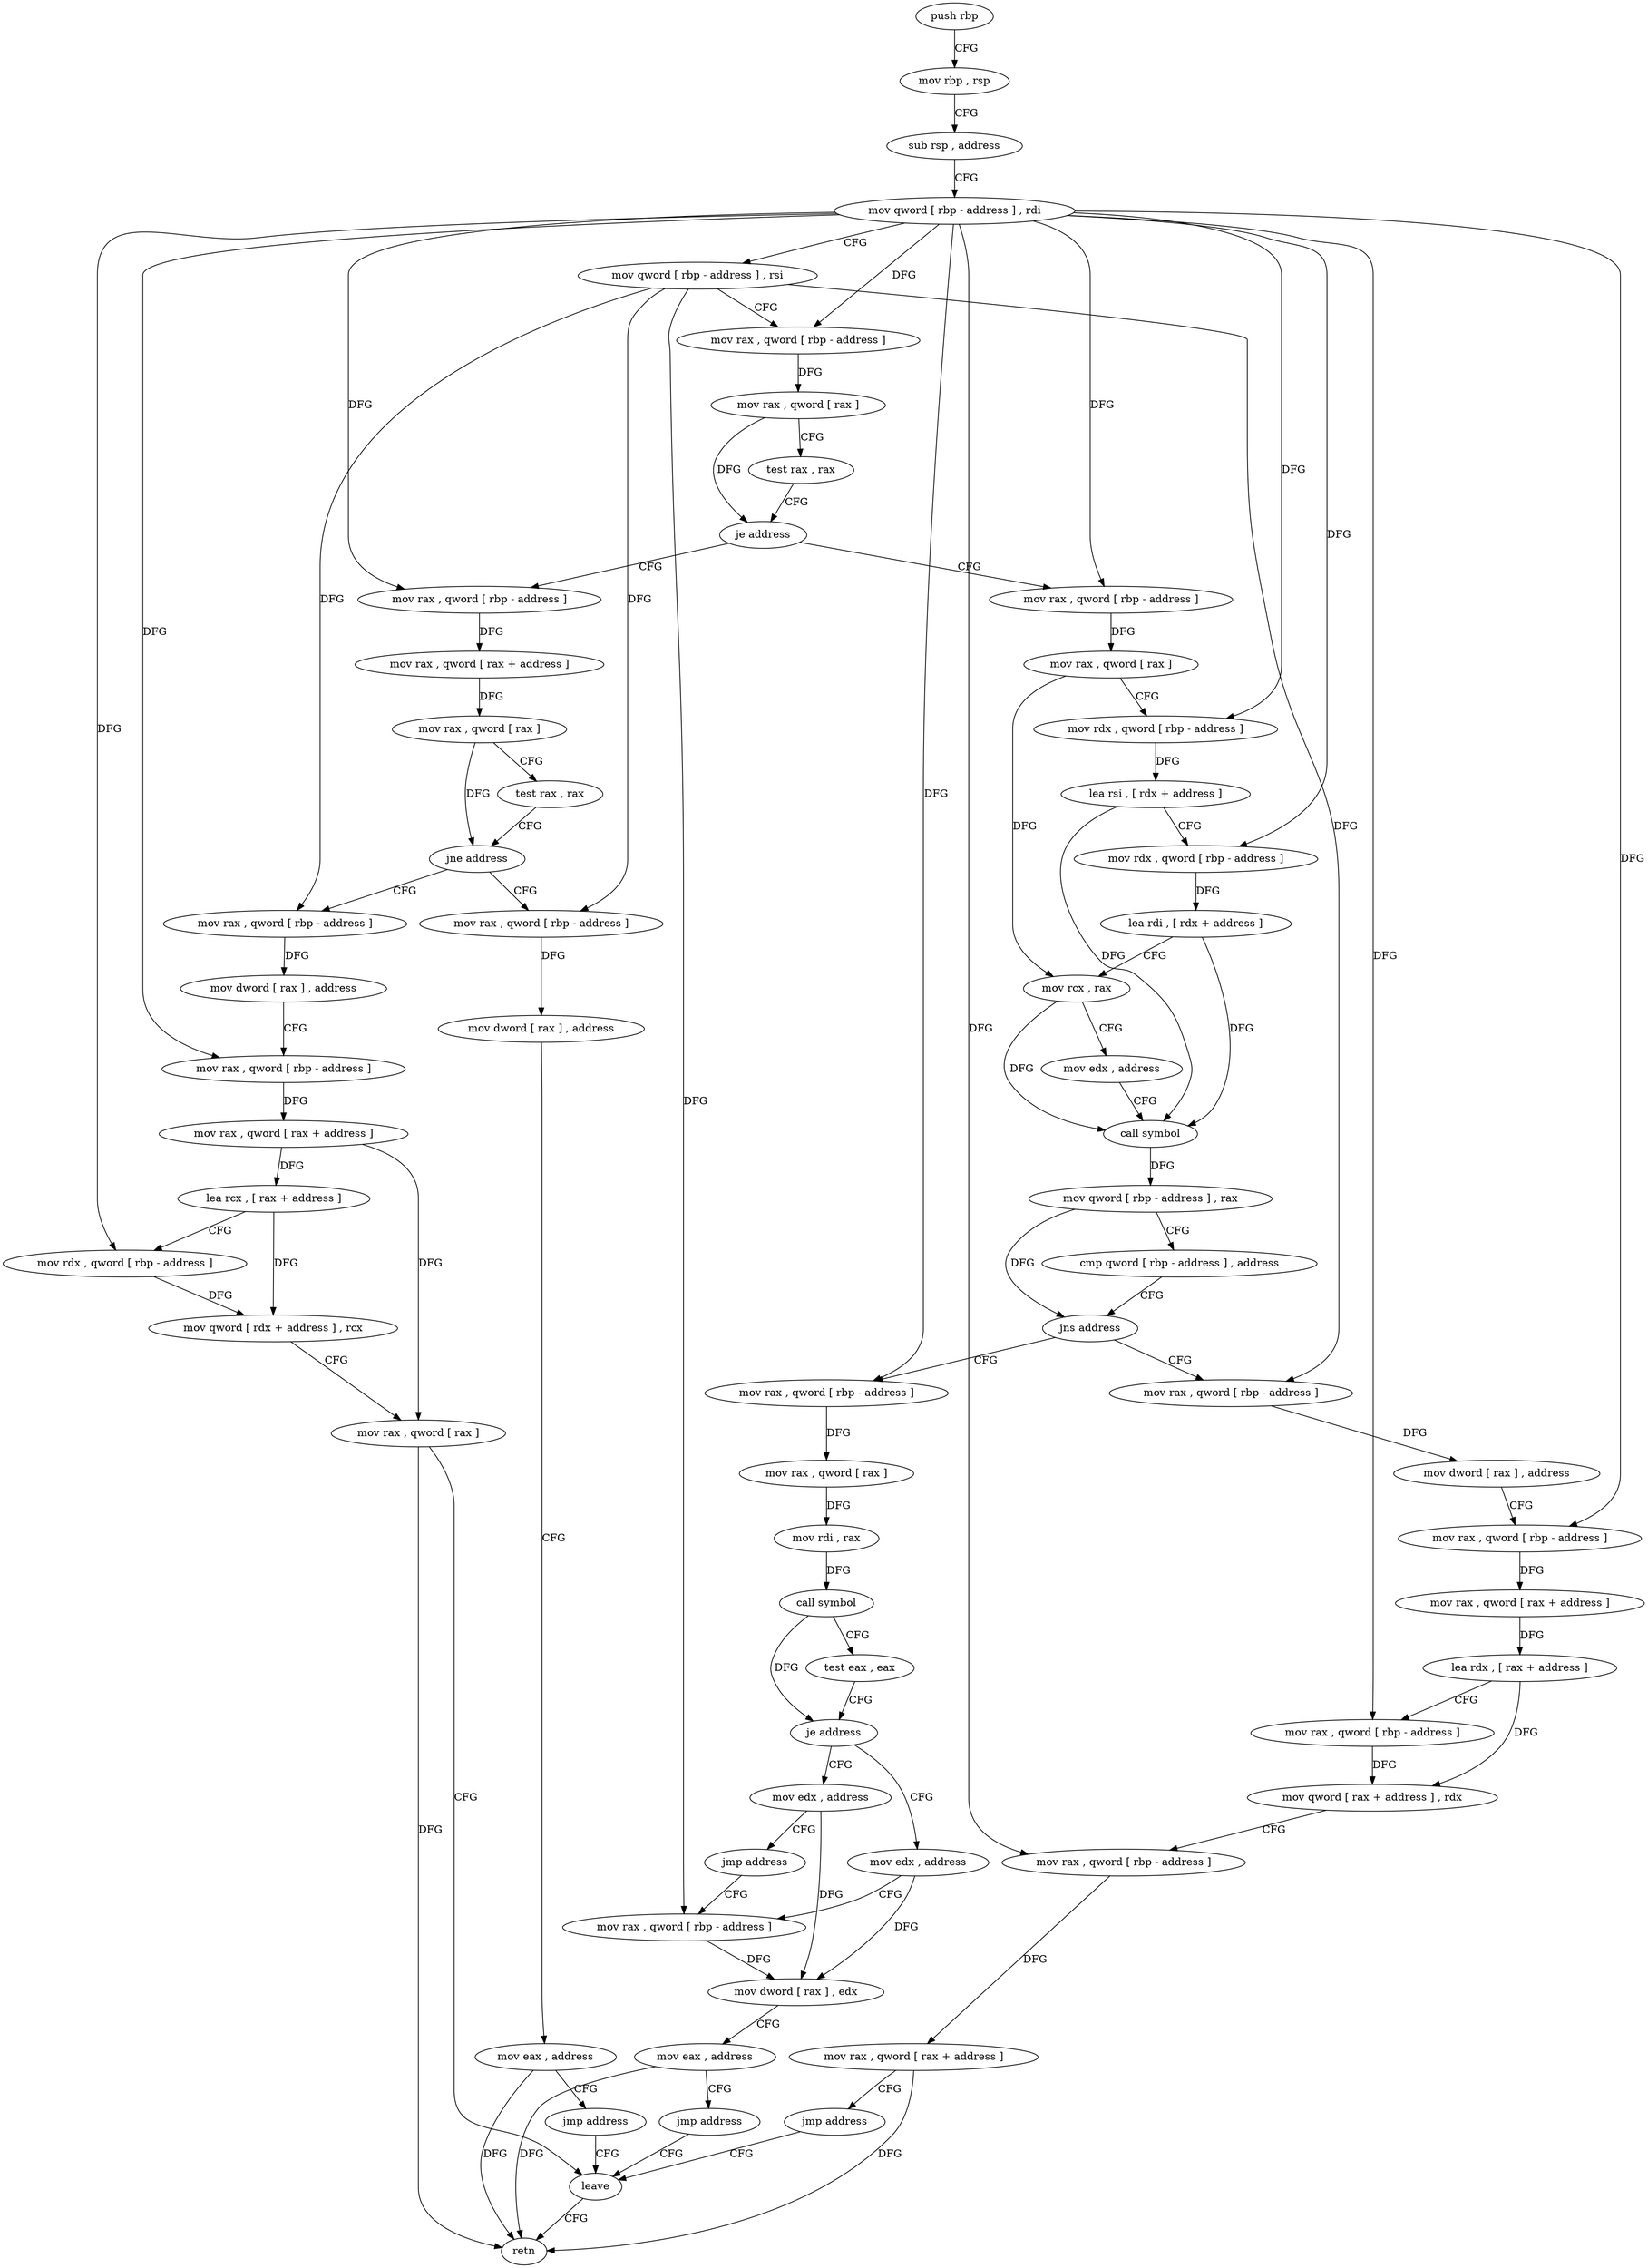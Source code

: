 digraph "func" {
"4287689" [label = "push rbp" ]
"4287690" [label = "mov rbp , rsp" ]
"4287693" [label = "sub rsp , address" ]
"4287697" [label = "mov qword [ rbp - address ] , rdi" ]
"4287701" [label = "mov qword [ rbp - address ] , rsi" ]
"4287705" [label = "mov rax , qword [ rbp - address ]" ]
"4287709" [label = "mov rax , qword [ rax ]" ]
"4287712" [label = "test rax , rax" ]
"4287715" [label = "je address" ]
"4287852" [label = "mov rax , qword [ rbp - address ]" ]
"4287721" [label = "mov rax , qword [ rbp - address ]" ]
"4287856" [label = "mov rax , qword [ rax + address ]" ]
"4287860" [label = "mov rax , qword [ rax ]" ]
"4287863" [label = "test rax , rax" ]
"4287866" [label = "jne address" ]
"4287885" [label = "mov rax , qword [ rbp - address ]" ]
"4287868" [label = "mov rax , qword [ rbp - address ]" ]
"4287725" [label = "mov rax , qword [ rax ]" ]
"4287728" [label = "mov rdx , qword [ rbp - address ]" ]
"4287732" [label = "lea rsi , [ rdx + address ]" ]
"4287736" [label = "mov rdx , qword [ rbp - address ]" ]
"4287740" [label = "lea rdi , [ rdx + address ]" ]
"4287744" [label = "mov rcx , rax" ]
"4287747" [label = "mov edx , address" ]
"4287752" [label = "call symbol" ]
"4287757" [label = "mov qword [ rbp - address ] , rax" ]
"4287761" [label = "cmp qword [ rbp - address ] , address" ]
"4287766" [label = "jns address" ]
"4287812" [label = "mov rax , qword [ rbp - address ]" ]
"4287768" [label = "mov rax , qword [ rbp - address ]" ]
"4287889" [label = "mov dword [ rax ] , address" ]
"4287895" [label = "mov rax , qword [ rbp - address ]" ]
"4287899" [label = "mov rax , qword [ rax + address ]" ]
"4287903" [label = "lea rcx , [ rax + address ]" ]
"4287907" [label = "mov rdx , qword [ rbp - address ]" ]
"4287911" [label = "mov qword [ rdx + address ] , rcx" ]
"4287915" [label = "mov rax , qword [ rax ]" ]
"4287918" [label = "leave" ]
"4287872" [label = "mov dword [ rax ] , address" ]
"4287878" [label = "mov eax , address" ]
"4287883" [label = "jmp address" ]
"4287816" [label = "mov dword [ rax ] , address" ]
"4287822" [label = "mov rax , qword [ rbp - address ]" ]
"4287826" [label = "mov rax , qword [ rax + address ]" ]
"4287830" [label = "lea rdx , [ rax + address ]" ]
"4287834" [label = "mov rax , qword [ rbp - address ]" ]
"4287838" [label = "mov qword [ rax + address ] , rdx" ]
"4287842" [label = "mov rax , qword [ rbp - address ]" ]
"4287846" [label = "mov rax , qword [ rax + address ]" ]
"4287850" [label = "jmp address" ]
"4287772" [label = "mov rax , qword [ rax ]" ]
"4287775" [label = "mov rdi , rax" ]
"4287778" [label = "call symbol" ]
"4287783" [label = "test eax , eax" ]
"4287785" [label = "je address" ]
"4287794" [label = "mov edx , address" ]
"4287787" [label = "mov edx , address" ]
"4287919" [label = "retn" ]
"4287799" [label = "mov rax , qword [ rbp - address ]" ]
"4287792" [label = "jmp address" ]
"4287803" [label = "mov dword [ rax ] , edx" ]
"4287805" [label = "mov eax , address" ]
"4287810" [label = "jmp address" ]
"4287689" -> "4287690" [ label = "CFG" ]
"4287690" -> "4287693" [ label = "CFG" ]
"4287693" -> "4287697" [ label = "CFG" ]
"4287697" -> "4287701" [ label = "CFG" ]
"4287697" -> "4287705" [ label = "DFG" ]
"4287697" -> "4287852" [ label = "DFG" ]
"4287697" -> "4287721" [ label = "DFG" ]
"4287697" -> "4287728" [ label = "DFG" ]
"4287697" -> "4287736" [ label = "DFG" ]
"4287697" -> "4287895" [ label = "DFG" ]
"4287697" -> "4287907" [ label = "DFG" ]
"4287697" -> "4287822" [ label = "DFG" ]
"4287697" -> "4287834" [ label = "DFG" ]
"4287697" -> "4287842" [ label = "DFG" ]
"4287697" -> "4287768" [ label = "DFG" ]
"4287701" -> "4287705" [ label = "CFG" ]
"4287701" -> "4287885" [ label = "DFG" ]
"4287701" -> "4287868" [ label = "DFG" ]
"4287701" -> "4287812" [ label = "DFG" ]
"4287701" -> "4287799" [ label = "DFG" ]
"4287705" -> "4287709" [ label = "DFG" ]
"4287709" -> "4287712" [ label = "CFG" ]
"4287709" -> "4287715" [ label = "DFG" ]
"4287712" -> "4287715" [ label = "CFG" ]
"4287715" -> "4287852" [ label = "CFG" ]
"4287715" -> "4287721" [ label = "CFG" ]
"4287852" -> "4287856" [ label = "DFG" ]
"4287721" -> "4287725" [ label = "DFG" ]
"4287856" -> "4287860" [ label = "DFG" ]
"4287860" -> "4287863" [ label = "CFG" ]
"4287860" -> "4287866" [ label = "DFG" ]
"4287863" -> "4287866" [ label = "CFG" ]
"4287866" -> "4287885" [ label = "CFG" ]
"4287866" -> "4287868" [ label = "CFG" ]
"4287885" -> "4287889" [ label = "DFG" ]
"4287868" -> "4287872" [ label = "DFG" ]
"4287725" -> "4287728" [ label = "CFG" ]
"4287725" -> "4287744" [ label = "DFG" ]
"4287728" -> "4287732" [ label = "DFG" ]
"4287732" -> "4287736" [ label = "CFG" ]
"4287732" -> "4287752" [ label = "DFG" ]
"4287736" -> "4287740" [ label = "DFG" ]
"4287740" -> "4287744" [ label = "CFG" ]
"4287740" -> "4287752" [ label = "DFG" ]
"4287744" -> "4287747" [ label = "CFG" ]
"4287744" -> "4287752" [ label = "DFG" ]
"4287747" -> "4287752" [ label = "CFG" ]
"4287752" -> "4287757" [ label = "DFG" ]
"4287757" -> "4287761" [ label = "CFG" ]
"4287757" -> "4287766" [ label = "DFG" ]
"4287761" -> "4287766" [ label = "CFG" ]
"4287766" -> "4287812" [ label = "CFG" ]
"4287766" -> "4287768" [ label = "CFG" ]
"4287812" -> "4287816" [ label = "DFG" ]
"4287768" -> "4287772" [ label = "DFG" ]
"4287889" -> "4287895" [ label = "CFG" ]
"4287895" -> "4287899" [ label = "DFG" ]
"4287899" -> "4287903" [ label = "DFG" ]
"4287899" -> "4287915" [ label = "DFG" ]
"4287903" -> "4287907" [ label = "CFG" ]
"4287903" -> "4287911" [ label = "DFG" ]
"4287907" -> "4287911" [ label = "DFG" ]
"4287911" -> "4287915" [ label = "CFG" ]
"4287915" -> "4287918" [ label = "CFG" ]
"4287915" -> "4287919" [ label = "DFG" ]
"4287918" -> "4287919" [ label = "CFG" ]
"4287872" -> "4287878" [ label = "CFG" ]
"4287878" -> "4287883" [ label = "CFG" ]
"4287878" -> "4287919" [ label = "DFG" ]
"4287883" -> "4287918" [ label = "CFG" ]
"4287816" -> "4287822" [ label = "CFG" ]
"4287822" -> "4287826" [ label = "DFG" ]
"4287826" -> "4287830" [ label = "DFG" ]
"4287830" -> "4287834" [ label = "CFG" ]
"4287830" -> "4287838" [ label = "DFG" ]
"4287834" -> "4287838" [ label = "DFG" ]
"4287838" -> "4287842" [ label = "CFG" ]
"4287842" -> "4287846" [ label = "DFG" ]
"4287846" -> "4287850" [ label = "CFG" ]
"4287846" -> "4287919" [ label = "DFG" ]
"4287850" -> "4287918" [ label = "CFG" ]
"4287772" -> "4287775" [ label = "DFG" ]
"4287775" -> "4287778" [ label = "DFG" ]
"4287778" -> "4287783" [ label = "CFG" ]
"4287778" -> "4287785" [ label = "DFG" ]
"4287783" -> "4287785" [ label = "CFG" ]
"4287785" -> "4287794" [ label = "CFG" ]
"4287785" -> "4287787" [ label = "CFG" ]
"4287794" -> "4287799" [ label = "CFG" ]
"4287794" -> "4287803" [ label = "DFG" ]
"4287787" -> "4287792" [ label = "CFG" ]
"4287787" -> "4287803" [ label = "DFG" ]
"4287799" -> "4287803" [ label = "DFG" ]
"4287792" -> "4287799" [ label = "CFG" ]
"4287803" -> "4287805" [ label = "CFG" ]
"4287805" -> "4287810" [ label = "CFG" ]
"4287805" -> "4287919" [ label = "DFG" ]
"4287810" -> "4287918" [ label = "CFG" ]
}
